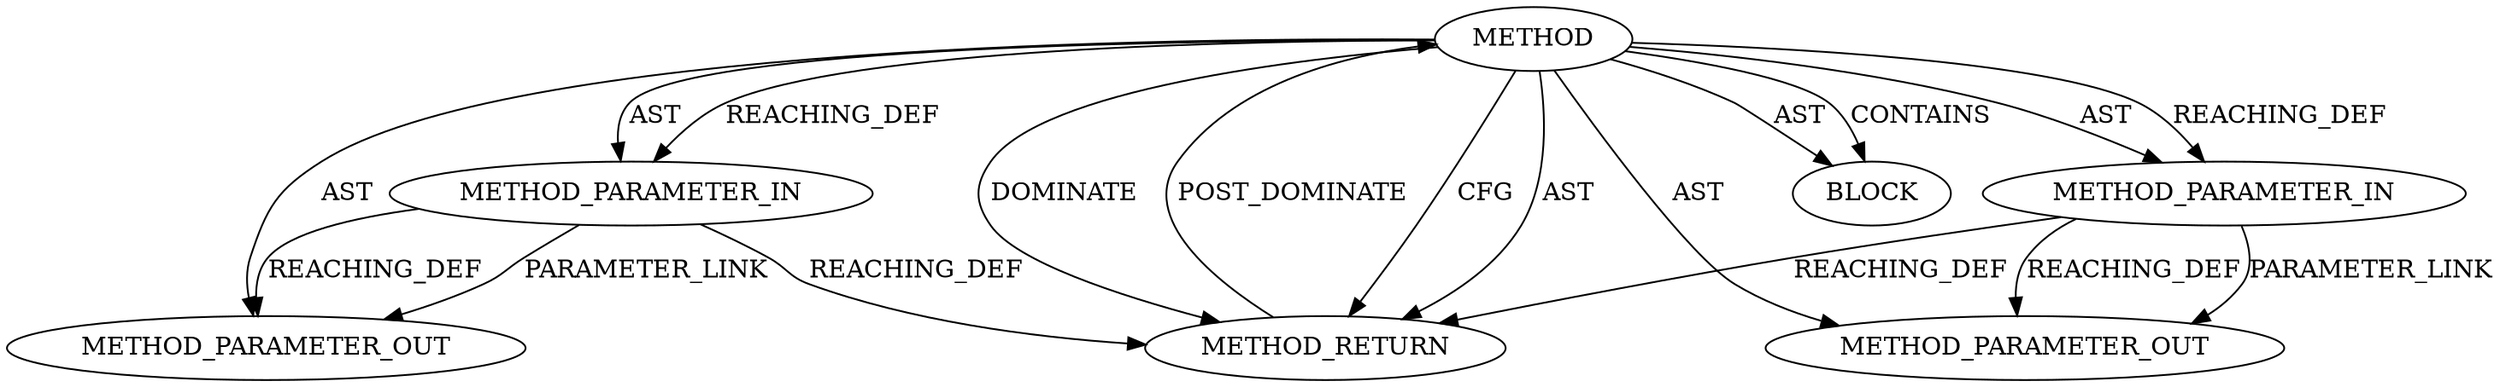 digraph {
  22155 [label=METHOD_PARAMETER_OUT ORDER=1 CODE="p1" IS_VARIADIC=false TYPE_FULL_NAME="ANY" EVALUATION_STRATEGY="BY_VALUE" INDEX=1 NAME="p1"]
  20372 [label=METHOD_PARAMETER_IN ORDER=2 CODE="p2" IS_VARIADIC=false TYPE_FULL_NAME="ANY" EVALUATION_STRATEGY="BY_VALUE" INDEX=2 NAME="p2"]
  20370 [label=METHOD AST_PARENT_TYPE="NAMESPACE_BLOCK" AST_PARENT_FULL_NAME="<global>" ORDER=0 CODE="<empty>" FULL_NAME="tls_context.sk_write_space" IS_EXTERNAL=true FILENAME="<empty>" SIGNATURE="" NAME="sk_write_space"]
  22156 [label=METHOD_PARAMETER_OUT ORDER=2 CODE="p2" IS_VARIADIC=false TYPE_FULL_NAME="ANY" EVALUATION_STRATEGY="BY_VALUE" INDEX=2 NAME="p2"]
  20374 [label=METHOD_RETURN ORDER=2 CODE="RET" TYPE_FULL_NAME="ANY" EVALUATION_STRATEGY="BY_VALUE"]
  20371 [label=METHOD_PARAMETER_IN ORDER=1 CODE="p1" IS_VARIADIC=false TYPE_FULL_NAME="ANY" EVALUATION_STRATEGY="BY_VALUE" INDEX=1 NAME="p1"]
  20373 [label=BLOCK ORDER=1 ARGUMENT_INDEX=1 CODE="<empty>" TYPE_FULL_NAME="ANY"]
  20371 -> 22155 [label=REACHING_DEF VARIABLE="p1"]
  20370 -> 20374 [label=DOMINATE ]
  20370 -> 20373 [label=AST ]
  20372 -> 22156 [label=REACHING_DEF VARIABLE="p2"]
  20370 -> 20374 [label=CFG ]
  20370 -> 22155 [label=AST ]
  20371 -> 22155 [label=PARAMETER_LINK ]
  20370 -> 20371 [label=AST ]
  20370 -> 20373 [label=CONTAINS ]
  20374 -> 20370 [label=POST_DOMINATE ]
  20370 -> 20374 [label=AST ]
  20370 -> 20371 [label=REACHING_DEF VARIABLE=""]
  20370 -> 20372 [label=REACHING_DEF VARIABLE=""]
  20372 -> 20374 [label=REACHING_DEF VARIABLE="p2"]
  20372 -> 22156 [label=PARAMETER_LINK ]
  20370 -> 20372 [label=AST ]
  20370 -> 22156 [label=AST ]
  20371 -> 20374 [label=REACHING_DEF VARIABLE="p1"]
}
